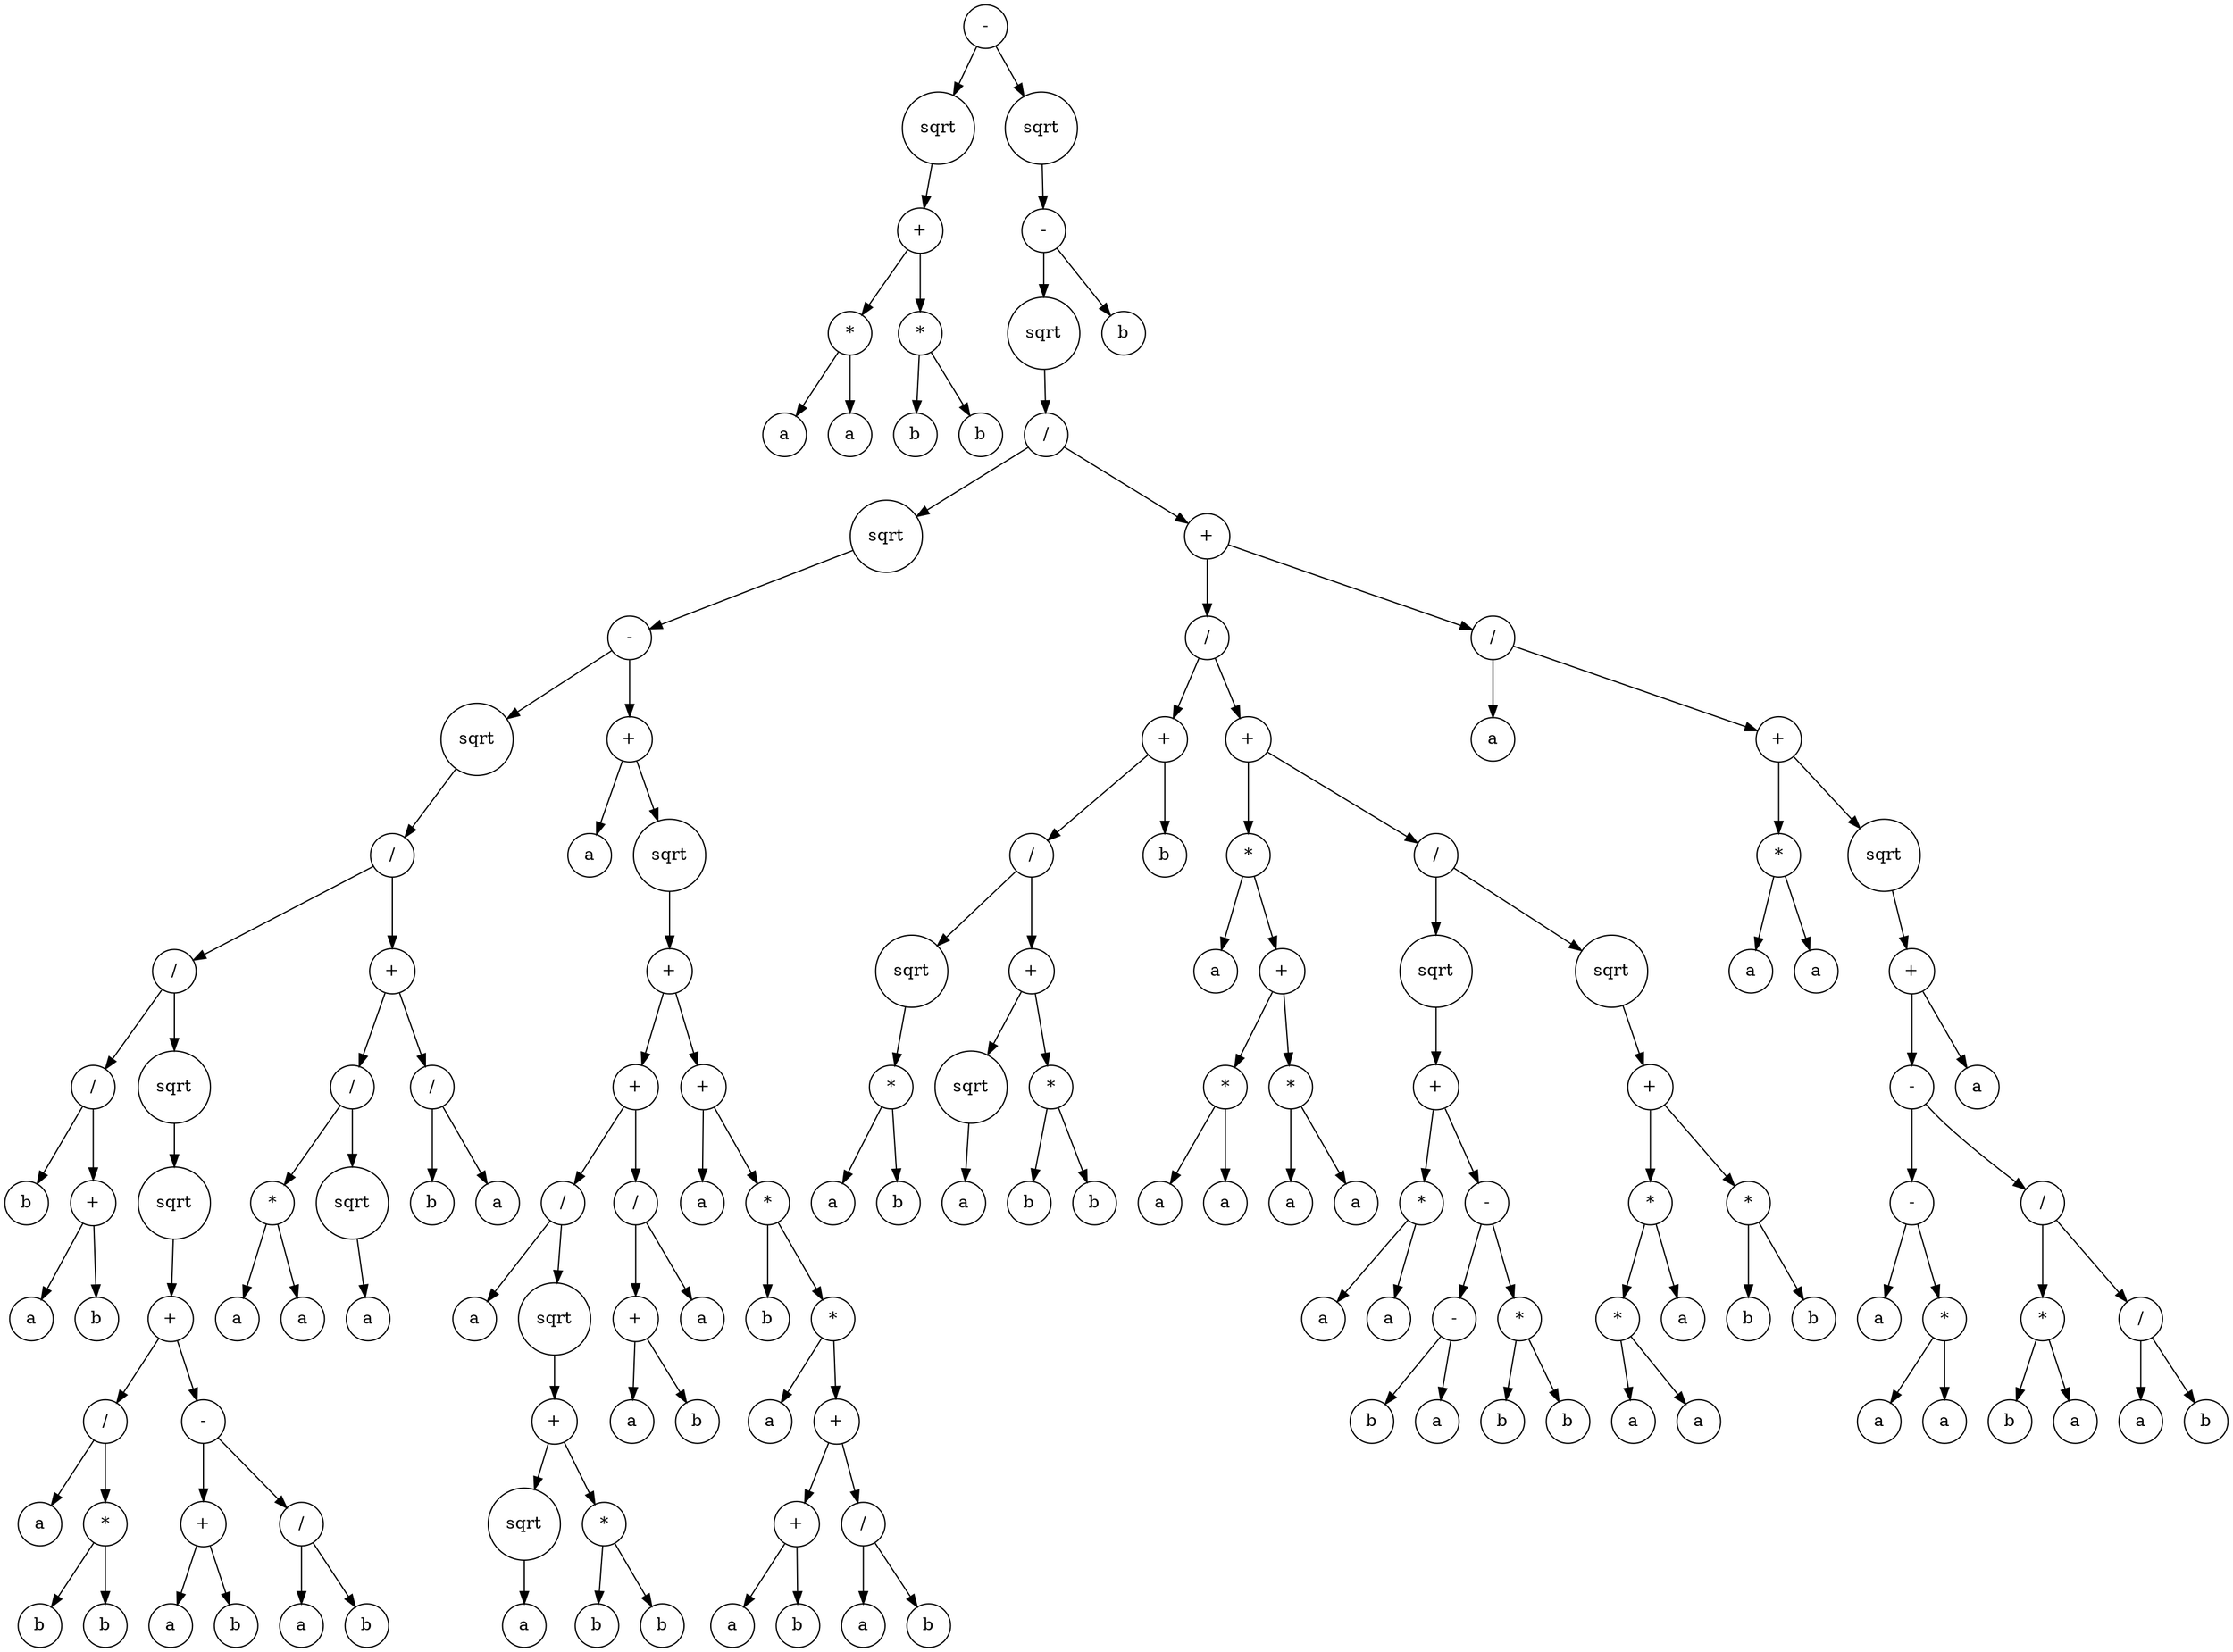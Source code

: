 digraph g {
graph [ordering=out];
node [shape=circle];
n[label = "-"];
n0[label = "sqrt"];
n00[label = "+"];
n000[label = "*"];
n0000[label = "a"];
n000 -> n0000;
n0001[label = "a"];
n000 -> n0001;
n00 -> n000;
n001[label = "*"];
n0010[label = "b"];
n001 -> n0010;
n0011[label = "b"];
n001 -> n0011;
n00 -> n001;
n0 -> n00;
n -> n0;
n1[label = "sqrt"];
n10[label = "-"];
n100[label = "sqrt"];
n1000[label = "/"];
n10000[label = "sqrt"];
n100000[label = "-"];
n1000000[label = "sqrt"];
n10000000[label = "/"];
n100000000[label = "/"];
n1000000000[label = "/"];
n10000000000[label = "b"];
n1000000000 -> n10000000000;
n10000000001[label = "+"];
n100000000010[label = "a"];
n10000000001 -> n100000000010;
n100000000011[label = "b"];
n10000000001 -> n100000000011;
n1000000000 -> n10000000001;
n100000000 -> n1000000000;
n1000000001[label = "sqrt"];
n10000000010[label = "sqrt"];
n100000000100[label = "+"];
n1000000001000[label = "/"];
n10000000010000[label = "a"];
n1000000001000 -> n10000000010000;
n10000000010001[label = "*"];
n100000000100010[label = "b"];
n10000000010001 -> n100000000100010;
n100000000100011[label = "b"];
n10000000010001 -> n100000000100011;
n1000000001000 -> n10000000010001;
n100000000100 -> n1000000001000;
n1000000001001[label = "-"];
n10000000010010[label = "+"];
n100000000100100[label = "a"];
n10000000010010 -> n100000000100100;
n100000000100101[label = "b"];
n10000000010010 -> n100000000100101;
n1000000001001 -> n10000000010010;
n10000000010011[label = "/"];
n100000000100110[label = "a"];
n10000000010011 -> n100000000100110;
n100000000100111[label = "b"];
n10000000010011 -> n100000000100111;
n1000000001001 -> n10000000010011;
n100000000100 -> n1000000001001;
n10000000010 -> n100000000100;
n1000000001 -> n10000000010;
n100000000 -> n1000000001;
n10000000 -> n100000000;
n100000001[label = "+"];
n1000000010[label = "/"];
n10000000100[label = "*"];
n100000001000[label = "a"];
n10000000100 -> n100000001000;
n100000001001[label = "a"];
n10000000100 -> n100000001001;
n1000000010 -> n10000000100;
n10000000101[label = "sqrt"];
n100000001010[label = "a"];
n10000000101 -> n100000001010;
n1000000010 -> n10000000101;
n100000001 -> n1000000010;
n1000000011[label = "/"];
n10000000110[label = "b"];
n1000000011 -> n10000000110;
n10000000111[label = "a"];
n1000000011 -> n10000000111;
n100000001 -> n1000000011;
n10000000 -> n100000001;
n1000000 -> n10000000;
n100000 -> n1000000;
n1000001[label = "+"];
n10000010[label = "a"];
n1000001 -> n10000010;
n10000011[label = "sqrt"];
n100000110[label = "+"];
n1000001100[label = "+"];
n10000011000[label = "/"];
n100000110000[label = "a"];
n10000011000 -> n100000110000;
n100000110001[label = "sqrt"];
n1000001100010[label = "+"];
n10000011000100[label = "sqrt"];
n100000110001000[label = "a"];
n10000011000100 -> n100000110001000;
n1000001100010 -> n10000011000100;
n10000011000101[label = "*"];
n100000110001010[label = "b"];
n10000011000101 -> n100000110001010;
n100000110001011[label = "b"];
n10000011000101 -> n100000110001011;
n1000001100010 -> n10000011000101;
n100000110001 -> n1000001100010;
n10000011000 -> n100000110001;
n1000001100 -> n10000011000;
n10000011001[label = "/"];
n100000110010[label = "+"];
n1000001100100[label = "a"];
n100000110010 -> n1000001100100;
n1000001100101[label = "b"];
n100000110010 -> n1000001100101;
n10000011001 -> n100000110010;
n100000110011[label = "a"];
n10000011001 -> n100000110011;
n1000001100 -> n10000011001;
n100000110 -> n1000001100;
n1000001101[label = "+"];
n10000011010[label = "a"];
n1000001101 -> n10000011010;
n10000011011[label = "*"];
n100000110110[label = "b"];
n10000011011 -> n100000110110;
n100000110111[label = "*"];
n1000001101110[label = "a"];
n100000110111 -> n1000001101110;
n1000001101111[label = "+"];
n10000011011110[label = "+"];
n100000110111100[label = "a"];
n10000011011110 -> n100000110111100;
n100000110111101[label = "b"];
n10000011011110 -> n100000110111101;
n1000001101111 -> n10000011011110;
n10000011011111[label = "/"];
n100000110111110[label = "a"];
n10000011011111 -> n100000110111110;
n100000110111111[label = "b"];
n10000011011111 -> n100000110111111;
n1000001101111 -> n10000011011111;
n100000110111 -> n1000001101111;
n10000011011 -> n100000110111;
n1000001101 -> n10000011011;
n100000110 -> n1000001101;
n10000011 -> n100000110;
n1000001 -> n10000011;
n100000 -> n1000001;
n10000 -> n100000;
n1000 -> n10000;
n10001[label = "+"];
n100010[label = "/"];
n1000100[label = "+"];
n10001000[label = "/"];
n100010000[label = "sqrt"];
n1000100000[label = "*"];
n10001000000[label = "a"];
n1000100000 -> n10001000000;
n10001000001[label = "b"];
n1000100000 -> n10001000001;
n100010000 -> n1000100000;
n10001000 -> n100010000;
n100010001[label = "+"];
n1000100010[label = "sqrt"];
n10001000100[label = "a"];
n1000100010 -> n10001000100;
n100010001 -> n1000100010;
n1000100011[label = "*"];
n10001000110[label = "b"];
n1000100011 -> n10001000110;
n10001000111[label = "b"];
n1000100011 -> n10001000111;
n100010001 -> n1000100011;
n10001000 -> n100010001;
n1000100 -> n10001000;
n10001001[label = "b"];
n1000100 -> n10001001;
n100010 -> n1000100;
n1000101[label = "+"];
n10001010[label = "*"];
n100010100[label = "a"];
n10001010 -> n100010100;
n100010101[label = "+"];
n1000101010[label = "*"];
n10001010100[label = "a"];
n1000101010 -> n10001010100;
n10001010101[label = "a"];
n1000101010 -> n10001010101;
n100010101 -> n1000101010;
n1000101011[label = "*"];
n10001010110[label = "a"];
n1000101011 -> n10001010110;
n10001010111[label = "a"];
n1000101011 -> n10001010111;
n100010101 -> n1000101011;
n10001010 -> n100010101;
n1000101 -> n10001010;
n10001011[label = "/"];
n100010110[label = "sqrt"];
n1000101100[label = "+"];
n10001011000[label = "*"];
n100010110000[label = "a"];
n10001011000 -> n100010110000;
n100010110001[label = "a"];
n10001011000 -> n100010110001;
n1000101100 -> n10001011000;
n10001011001[label = "-"];
n100010110010[label = "-"];
n1000101100100[label = "b"];
n100010110010 -> n1000101100100;
n1000101100101[label = "a"];
n100010110010 -> n1000101100101;
n10001011001 -> n100010110010;
n100010110011[label = "*"];
n1000101100110[label = "b"];
n100010110011 -> n1000101100110;
n1000101100111[label = "b"];
n100010110011 -> n1000101100111;
n10001011001 -> n100010110011;
n1000101100 -> n10001011001;
n100010110 -> n1000101100;
n10001011 -> n100010110;
n100010111[label = "sqrt"];
n1000101110[label = "+"];
n10001011100[label = "*"];
n100010111000[label = "*"];
n1000101110000[label = "a"];
n100010111000 -> n1000101110000;
n1000101110001[label = "a"];
n100010111000 -> n1000101110001;
n10001011100 -> n100010111000;
n100010111001[label = "a"];
n10001011100 -> n100010111001;
n1000101110 -> n10001011100;
n10001011101[label = "*"];
n100010111010[label = "b"];
n10001011101 -> n100010111010;
n100010111011[label = "b"];
n10001011101 -> n100010111011;
n1000101110 -> n10001011101;
n100010111 -> n1000101110;
n10001011 -> n100010111;
n1000101 -> n10001011;
n100010 -> n1000101;
n10001 -> n100010;
n100011[label = "/"];
n1000110[label = "a"];
n100011 -> n1000110;
n1000111[label = "+"];
n10001110[label = "*"];
n100011100[label = "a"];
n10001110 -> n100011100;
n100011101[label = "a"];
n10001110 -> n100011101;
n1000111 -> n10001110;
n10001111[label = "sqrt"];
n100011110[label = "+"];
n1000111100[label = "-"];
n10001111000[label = "-"];
n100011110000[label = "a"];
n10001111000 -> n100011110000;
n100011110001[label = "*"];
n1000111100010[label = "a"];
n100011110001 -> n1000111100010;
n1000111100011[label = "a"];
n100011110001 -> n1000111100011;
n10001111000 -> n100011110001;
n1000111100 -> n10001111000;
n10001111001[label = "/"];
n100011110010[label = "*"];
n1000111100100[label = "b"];
n100011110010 -> n1000111100100;
n1000111100101[label = "a"];
n100011110010 -> n1000111100101;
n10001111001 -> n100011110010;
n100011110011[label = "/"];
n1000111100110[label = "a"];
n100011110011 -> n1000111100110;
n1000111100111[label = "b"];
n100011110011 -> n1000111100111;
n10001111001 -> n100011110011;
n1000111100 -> n10001111001;
n100011110 -> n1000111100;
n1000111101[label = "a"];
n100011110 -> n1000111101;
n10001111 -> n100011110;
n1000111 -> n10001111;
n100011 -> n1000111;
n10001 -> n100011;
n1000 -> n10001;
n100 -> n1000;
n10 -> n100;
n101[label = "b"];
n10 -> n101;
n1 -> n10;
n -> n1;
}
